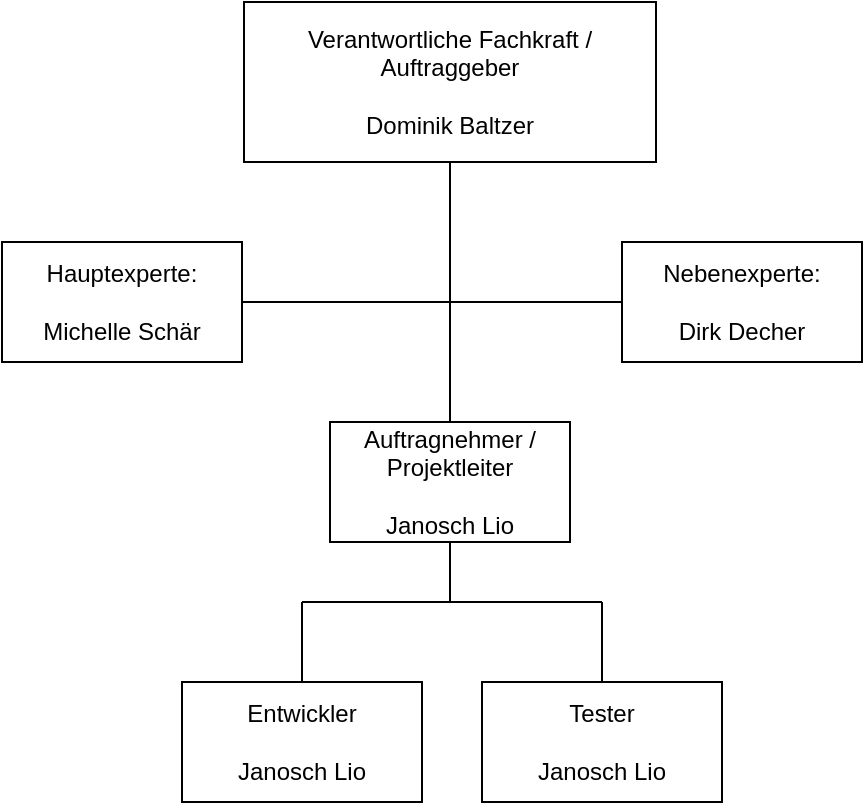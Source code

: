 <mxfile version="22.1.21" type="device">
  <diagram name="Seite-1" id="9uTi92iUf-PLQonkblNb">
    <mxGraphModel dx="875" dy="477" grid="1" gridSize="10" guides="1" tooltips="1" connect="1" arrows="1" fold="1" page="1" pageScale="1" pageWidth="827" pageHeight="1169" math="0" shadow="0">
      <root>
        <mxCell id="0" />
        <mxCell id="1" parent="0" />
        <mxCell id="Otfbm-KynVgT4QaGFVcP-1" value="Verantwortliche Fachkraft / Auftraggeber&lt;br&gt;&lt;br&gt;Dominik Baltzer" style="rounded=0;whiteSpace=wrap;html=1;" vertex="1" parent="1">
          <mxGeometry x="311" y="60" width="206" height="80" as="geometry" />
        </mxCell>
        <mxCell id="Otfbm-KynVgT4QaGFVcP-2" value="" style="endArrow=none;html=1;rounded=0;entryX=0.5;entryY=1;entryDx=0;entryDy=0;exitX=0.5;exitY=0;exitDx=0;exitDy=0;" edge="1" parent="1" source="Otfbm-KynVgT4QaGFVcP-3" target="Otfbm-KynVgT4QaGFVcP-1">
          <mxGeometry width="50" height="50" relative="1" as="geometry">
            <mxPoint x="414" y="330" as="sourcePoint" />
            <mxPoint x="440" y="270" as="targetPoint" />
          </mxGeometry>
        </mxCell>
        <mxCell id="Otfbm-KynVgT4QaGFVcP-8" style="edgeStyle=orthogonalEdgeStyle;rounded=0;orthogonalLoop=1;jettySize=auto;html=1;endArrow=none;endFill=0;" edge="1" parent="1" source="Otfbm-KynVgT4QaGFVcP-3">
          <mxGeometry relative="1" as="geometry">
            <mxPoint x="414" y="360" as="targetPoint" />
          </mxGeometry>
        </mxCell>
        <mxCell id="Otfbm-KynVgT4QaGFVcP-3" value="Auftragnehmer / Projektleiter&lt;br&gt;&lt;br&gt;Janosch Lio" style="rounded=0;whiteSpace=wrap;html=1;" vertex="1" parent="1">
          <mxGeometry x="354" y="270" width="120" height="60" as="geometry" />
        </mxCell>
        <mxCell id="Otfbm-KynVgT4QaGFVcP-5" style="edgeStyle=orthogonalEdgeStyle;rounded=0;orthogonalLoop=1;jettySize=auto;html=1;endArrow=none;endFill=0;" edge="1" parent="1" source="Otfbm-KynVgT4QaGFVcP-4">
          <mxGeometry relative="1" as="geometry">
            <mxPoint x="420" y="210" as="targetPoint" />
          </mxGeometry>
        </mxCell>
        <mxCell id="Otfbm-KynVgT4QaGFVcP-4" value="Hauptexperte:&lt;br&gt;&lt;br&gt;Michelle Schär" style="rounded=0;whiteSpace=wrap;html=1;" vertex="1" parent="1">
          <mxGeometry x="190" y="180" width="120" height="60" as="geometry" />
        </mxCell>
        <mxCell id="Otfbm-KynVgT4QaGFVcP-7" style="edgeStyle=orthogonalEdgeStyle;rounded=0;orthogonalLoop=1;jettySize=auto;html=1;endArrow=none;endFill=0;" edge="1" parent="1" source="Otfbm-KynVgT4QaGFVcP-6">
          <mxGeometry relative="1" as="geometry">
            <mxPoint x="410" y="210" as="targetPoint" />
          </mxGeometry>
        </mxCell>
        <mxCell id="Otfbm-KynVgT4QaGFVcP-6" value="Nebenexperte:&lt;br&gt;&lt;br&gt;Dirk Decher" style="rounded=0;whiteSpace=wrap;html=1;" vertex="1" parent="1">
          <mxGeometry x="500" y="180" width="120" height="60" as="geometry" />
        </mxCell>
        <mxCell id="Otfbm-KynVgT4QaGFVcP-9" value="" style="endArrow=none;html=1;rounded=0;" edge="1" parent="1">
          <mxGeometry width="50" height="50" relative="1" as="geometry">
            <mxPoint x="340" y="360" as="sourcePoint" />
            <mxPoint x="490" y="360" as="targetPoint" />
          </mxGeometry>
        </mxCell>
        <mxCell id="Otfbm-KynVgT4QaGFVcP-10" value="" style="endArrow=none;html=1;rounded=0;" edge="1" parent="1">
          <mxGeometry width="50" height="50" relative="1" as="geometry">
            <mxPoint x="340" y="400" as="sourcePoint" />
            <mxPoint x="340" y="360" as="targetPoint" />
          </mxGeometry>
        </mxCell>
        <mxCell id="Otfbm-KynVgT4QaGFVcP-11" value="" style="endArrow=none;html=1;rounded=0;" edge="1" parent="1">
          <mxGeometry width="50" height="50" relative="1" as="geometry">
            <mxPoint x="490" y="400" as="sourcePoint" />
            <mxPoint x="490" y="360" as="targetPoint" />
          </mxGeometry>
        </mxCell>
        <mxCell id="Otfbm-KynVgT4QaGFVcP-12" value="Entwickler&lt;br&gt;&lt;br&gt;Janosch Lio" style="rounded=0;whiteSpace=wrap;html=1;" vertex="1" parent="1">
          <mxGeometry x="280" y="400" width="120" height="60" as="geometry" />
        </mxCell>
        <mxCell id="Otfbm-KynVgT4QaGFVcP-13" value="Tester&lt;br&gt;&lt;br&gt;Janosch Lio" style="rounded=0;whiteSpace=wrap;html=1;" vertex="1" parent="1">
          <mxGeometry x="430" y="400" width="120" height="60" as="geometry" />
        </mxCell>
      </root>
    </mxGraphModel>
  </diagram>
</mxfile>
